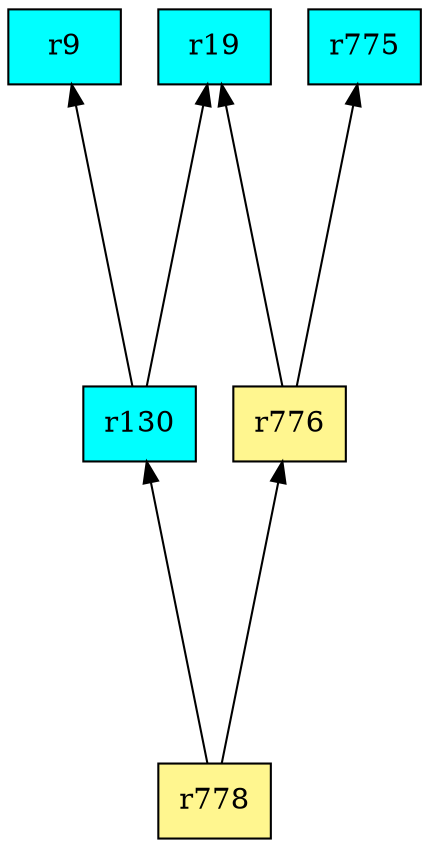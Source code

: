 digraph G {
rankdir=BT;ranksep="2.0";
"r130" [shape=record,fillcolor=cyan,style=filled,label="{r130}"];
"r778" [shape=record,fillcolor=khaki1,style=filled,label="{r778}"];
"r775" [shape=record,fillcolor=cyan,style=filled,label="{r775}"];
"r776" [shape=record,fillcolor=khaki1,style=filled,label="{r776}"];
"r19" [shape=record,fillcolor=cyan,style=filled,label="{r19}"];
"r9" [shape=record,fillcolor=cyan,style=filled,label="{r9}"];
"r130" -> "r9"
"r130" -> "r19"
"r778" -> "r130"
"r778" -> "r776"
"r776" -> "r775"
"r776" -> "r19"
}